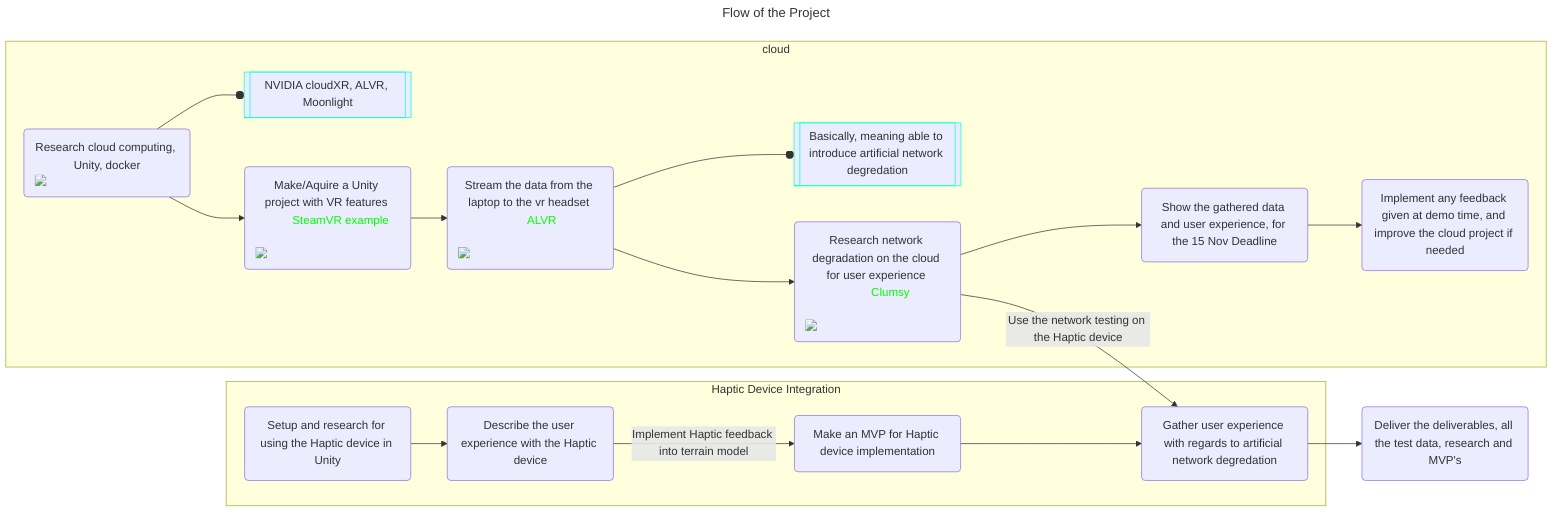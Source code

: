 ---
title: Flow of the Project
---


flowchart LR
%% styling
classDef note stroke:#0fd


    subgraph Cloud Project[cloud]
        cloudResearch(Research cloud computing, Unity, docker<img src="https://cdn.iconscout.com/icon/premium/png-512-thumb/data-research-1551336-1314951.png"/>)
        noteOne[[NVIDIA cloudXR, ALVR, Moonlight]]
        
        makeUnity(Make/Aquire a Unity project with VR features 
        <span style="color:lime;">SteamVR example</span>
        <img src='https://cdn.iconscout.com/icon/premium/png-512-thumb/unity-2749374-2284764.png'/>) 

        Implement(Stream the data from the laptop to the vr headset 
        <span style="color:lime;">ALVR</span> 
        <img src="https://cdn.iconscout.com/icon/premium/png-512-thumb/vr-goggles-8395356-6949899.png"/>)

        noteTwo[[Basically, meaning able to introduce artificial network degredation]]

        networkTest(Research network degradation on the cloud for user experience 
        <span style="color:lime;">Clumsy</span>
        <img src="https://cdn.iconscout.com/icon/premium/png-512-thumb/wireless-network-1593197-1354560.png"/>)

        demoShow(Show the gathered data and user experience, for the 15 Nov Deadline)
        feedbackImplement(Implement any feedback given at demo time, and improve the cloud project if needed)

        cloudResearch --> makeUnity
        cloudResearch --o noteOne
        Implement --o noteTwo
        makeUnity--> Implement
        Implement --> networkTest --> demoShow --> feedbackImplement

        noteOne:::note
        noteTwo:::note
    end

    subgraph Haptic Device Integration
        setupXR(Setup and research for using the Haptic device in Unity)
        userXP(Describe the user experience with the Haptic device)
        networkTest2(Gather user experience with regards to artificial network degredation)
        MVP(Make an MVP for Haptic device implementation)

        setupXR -->  userXP
        userXP-- Implement Haptic feedback into terrain model --> MVP --> networkTest2
    end

    networkTest-- Use the network testing on the Haptic device-->networkTest2

deliverable(Deliver the deliverables, all the test data, research and MVP's)

networkTest2 --> deliverable
